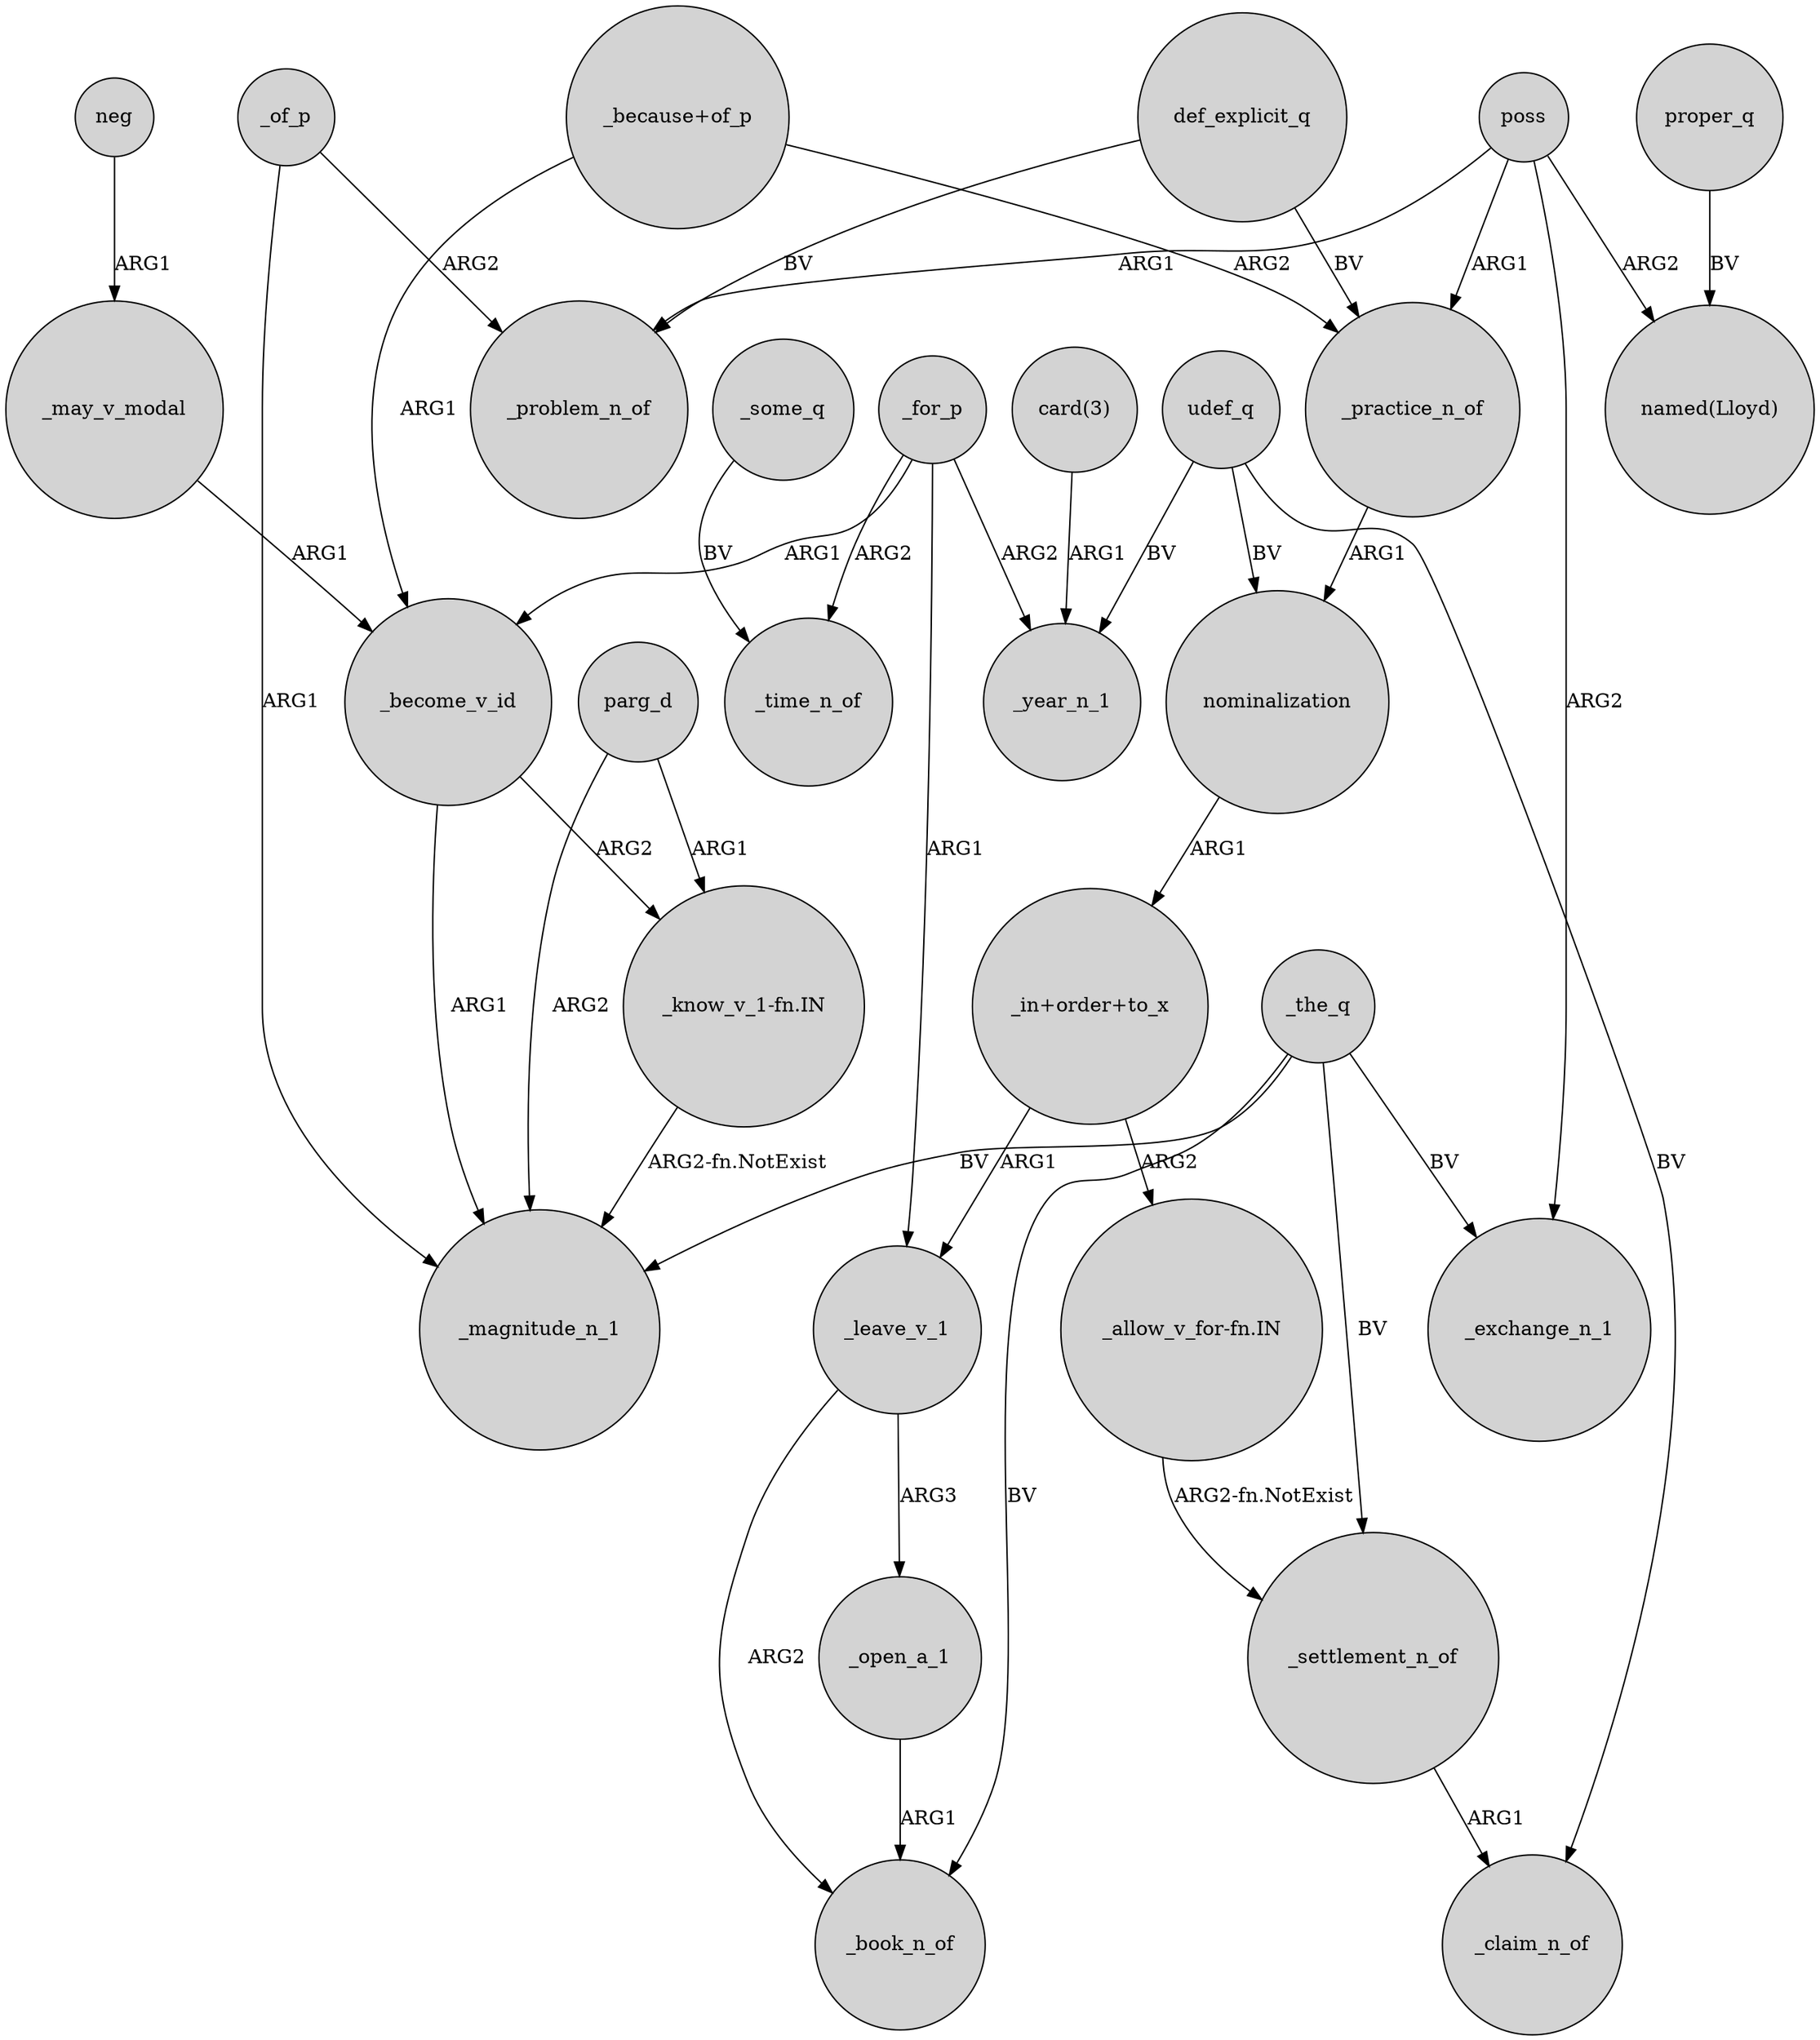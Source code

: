 digraph {
	node [shape=circle style=filled]
	_of_p -> _problem_n_of [label=ARG2]
	_leave_v_1 -> _book_n_of [label=ARG2]
	_become_v_id -> _magnitude_n_1 [label=ARG1]
	parg_d -> "_know_v_1-fn.IN" [label=ARG1]
	_for_p -> _year_n_1 [label=ARG2]
	_may_v_modal -> _become_v_id [label=ARG1]
	_the_q -> _magnitude_n_1 [label=BV]
	_settlement_n_of -> _claim_n_of [label=ARG1]
	neg -> _may_v_modal [label=ARG1]
	poss -> _problem_n_of [label=ARG1]
	def_explicit_q -> _practice_n_of [label=BV]
	_leave_v_1 -> _open_a_1 [label=ARG3]
	_for_p -> _time_n_of [label=ARG2]
	_the_q -> _book_n_of [label=BV]
	_become_v_id -> "_know_v_1-fn.IN" [label=ARG2]
	"_in+order+to_x" -> _leave_v_1 [label=ARG1]
	poss -> _practice_n_of [label=ARG1]
	_of_p -> _magnitude_n_1 [label=ARG1]
	parg_d -> _magnitude_n_1 [label=ARG2]
	proper_q -> "named(Lloyd)" [label=BV]
	_practice_n_of -> nominalization [label=ARG1]
	def_explicit_q -> _problem_n_of [label=BV]
	_the_q -> _settlement_n_of [label=BV]
	poss -> "named(Lloyd)" [label=ARG2]
	nominalization -> "_in+order+to_x" [label=ARG1]
	"_allow_v_for-fn.IN" -> _settlement_n_of [label="ARG2-fn.NotExist"]
	"_because+of_p" -> _become_v_id [label=ARG1]
	"card(3)" -> _year_n_1 [label=ARG1]
	poss -> _exchange_n_1 [label=ARG2]
	udef_q -> nominalization [label=BV]
	"_in+order+to_x" -> "_allow_v_for-fn.IN" [label=ARG2]
	udef_q -> _year_n_1 [label=BV]
	_open_a_1 -> _book_n_of [label=ARG1]
	udef_q -> _claim_n_of [label=BV]
	_for_p -> _leave_v_1 [label=ARG1]
	"_because+of_p" -> _practice_n_of [label=ARG2]
	_some_q -> _time_n_of [label=BV]
	"_know_v_1-fn.IN" -> _magnitude_n_1 [label="ARG2-fn.NotExist"]
	_for_p -> _become_v_id [label=ARG1]
	_the_q -> _exchange_n_1 [label=BV]
}
